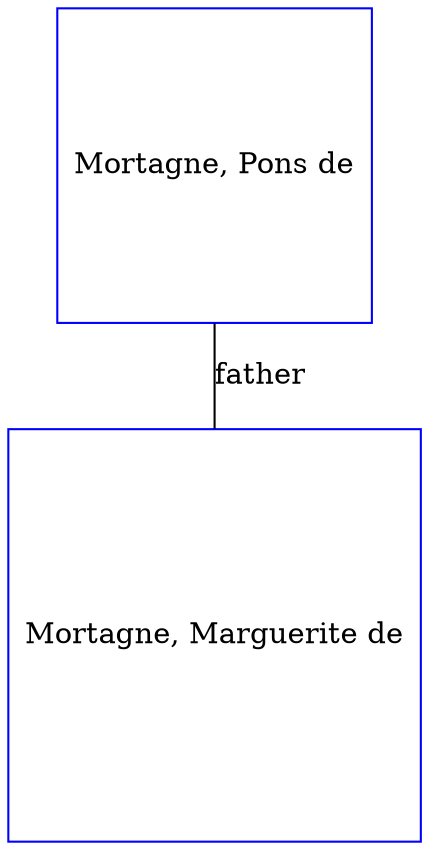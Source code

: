 digraph D {
    edge [dir=none];    node [shape=box];    "019309"   [label="Mortagne, Pons de", shape=box, regular=1, color="blue"] ;
"022292"   [label="Mortagne, Marguerite de", shape=box, regular=1, color="blue"] ;
019309->022292 [label="father",arrowsize=0.0]; 
}